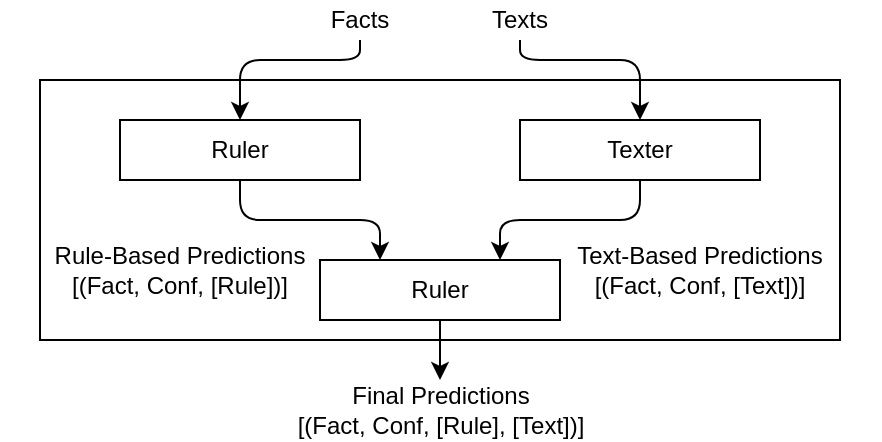 <mxfile version="14.5.1" type="device"><diagram id="lBY13wWBbx8zWiN-QTW2" name="Page-1"><mxGraphModel dx="593" dy="347" grid="1" gridSize="10" guides="1" tooltips="1" connect="1" arrows="1" fold="1" page="1" pageScale="1" pageWidth="850" pageHeight="1100" math="0" shadow="0"><root><mxCell id="0"/><mxCell id="1" parent="0"/><mxCell id="TQGn3RnWPAgzYCLWw4jD-1" value="" style="rounded=0;whiteSpace=wrap;html=1;" vertex="1" parent="1"><mxGeometry x="40" y="200" width="400" height="130" as="geometry"/></mxCell><mxCell id="TQGn3RnWPAgzYCLWw4jD-5" style="edgeStyle=orthogonalEdgeStyle;rounded=1;orthogonalLoop=1;jettySize=auto;html=1;exitX=0.5;exitY=1;exitDx=0;exitDy=0;entryX=0.25;entryY=0;entryDx=0;entryDy=0;" edge="1" parent="1" source="TQGn3RnWPAgzYCLWw4jD-2" target="TQGn3RnWPAgzYCLWw4jD-4"><mxGeometry relative="1" as="geometry"/></mxCell><mxCell id="TQGn3RnWPAgzYCLWw4jD-2" value="&lt;font style=&quot;font-size: 12px;&quot;&gt;Ruler&lt;/font&gt;" style="rounded=0;whiteSpace=wrap;html=1;fontSize=12;" vertex="1" parent="1"><mxGeometry x="80" y="220" width="120" height="30" as="geometry"/></mxCell><mxCell id="TQGn3RnWPAgzYCLWw4jD-6" style="edgeStyle=orthogonalEdgeStyle;rounded=1;orthogonalLoop=1;jettySize=auto;html=1;exitX=0.5;exitY=1;exitDx=0;exitDy=0;entryX=0.75;entryY=0;entryDx=0;entryDy=0;" edge="1" parent="1" source="TQGn3RnWPAgzYCLWw4jD-3" target="TQGn3RnWPAgzYCLWw4jD-4"><mxGeometry relative="1" as="geometry"><Array as="points"><mxPoint x="340" y="270"/><mxPoint x="270" y="270"/></Array></mxGeometry></mxCell><mxCell id="TQGn3RnWPAgzYCLWw4jD-3" value="&lt;font style=&quot;font-size: 12px;&quot;&gt;Texter&lt;/font&gt;" style="rounded=0;whiteSpace=wrap;html=1;fontSize=12;" vertex="1" parent="1"><mxGeometry x="280" y="220" width="120" height="30" as="geometry"/></mxCell><mxCell id="TQGn3RnWPAgzYCLWw4jD-4" value="&lt;font style=&quot;font-size: 12px;&quot;&gt;Ruler&lt;/font&gt;" style="rounded=0;whiteSpace=wrap;html=1;fontSize=12;" vertex="1" parent="1"><mxGeometry x="180" y="290" width="120" height="30" as="geometry"/></mxCell><mxCell id="TQGn3RnWPAgzYCLWw4jD-7" value="" style="endArrow=classic;html=1;entryX=0.5;entryY=0;entryDx=0;entryDy=0;edgeStyle=orthogonalEdgeStyle;" edge="1" parent="1" target="TQGn3RnWPAgzYCLWw4jD-2"><mxGeometry width="50" height="50" relative="1" as="geometry"><mxPoint x="200" y="180" as="sourcePoint"/><mxPoint x="210" y="100" as="targetPoint"/><Array as="points"><mxPoint x="200" y="190"/><mxPoint x="140" y="190"/></Array></mxGeometry></mxCell><mxCell id="TQGn3RnWPAgzYCLWw4jD-8" value="&lt;font style=&quot;font-size: 12px&quot;&gt;Facts&lt;/font&gt;" style="text;html=1;strokeColor=none;fillColor=none;align=center;verticalAlign=middle;whiteSpace=wrap;rounded=0;" vertex="1" parent="1"><mxGeometry x="180" y="160" width="40" height="20" as="geometry"/></mxCell><mxCell id="TQGn3RnWPAgzYCLWw4jD-9" value="&lt;font style=&quot;font-size: 12px&quot;&gt;Texts&lt;/font&gt;" style="text;html=1;strokeColor=none;fillColor=none;align=center;verticalAlign=middle;whiteSpace=wrap;rounded=0;" vertex="1" parent="1"><mxGeometry x="260" y="160" width="40" height="20" as="geometry"/></mxCell><mxCell id="TQGn3RnWPAgzYCLWw4jD-10" value="" style="endArrow=classic;html=1;entryX=0.5;entryY=0;entryDx=0;entryDy=0;edgeStyle=orthogonalEdgeStyle;" edge="1" parent="1" target="TQGn3RnWPAgzYCLWw4jD-3"><mxGeometry width="50" height="50" relative="1" as="geometry"><mxPoint x="280" y="180" as="sourcePoint"/><mxPoint x="340" y="190" as="targetPoint"/><Array as="points"><mxPoint x="280" y="190"/><mxPoint x="340" y="190"/></Array></mxGeometry></mxCell><mxCell id="TQGn3RnWPAgzYCLWw4jD-12" value="" style="endArrow=classic;html=1;exitX=0.5;exitY=1;exitDx=0;exitDy=0;entryX=0.5;entryY=0;entryDx=0;entryDy=0;" edge="1" parent="1" source="TQGn3RnWPAgzYCLWw4jD-4" target="TQGn3RnWPAgzYCLWw4jD-13"><mxGeometry width="50" height="50" relative="1" as="geometry"><mxPoint x="210" y="440" as="sourcePoint"/><mxPoint x="240" y="370" as="targetPoint"/><Array as="points"/></mxGeometry></mxCell><mxCell id="TQGn3RnWPAgzYCLWw4jD-13" value="&lt;font style=&quot;font-size: 12px&quot;&gt;Final Predictions&lt;br&gt;[(Fact, Conf, [Rule], [Text])]&lt;br&gt;&lt;/font&gt;" style="text;html=1;strokeColor=none;fillColor=none;align=center;verticalAlign=middle;whiteSpace=wrap;rounded=0;" vertex="1" parent="1"><mxGeometry x="132.5" y="350" width="215" height="30" as="geometry"/></mxCell><mxCell id="TQGn3RnWPAgzYCLWw4jD-14" value="&lt;font style=&quot;font-size: 12px&quot;&gt;Rule-Based Predictions&lt;br&gt;[(Fact, Conf, [Rule])]&lt;br&gt;&lt;/font&gt;" style="text;html=1;strokeColor=none;fillColor=none;align=center;verticalAlign=middle;whiteSpace=wrap;rounded=0;" vertex="1" parent="1"><mxGeometry x="20" y="280" width="180" height="30" as="geometry"/></mxCell><mxCell id="TQGn3RnWPAgzYCLWw4jD-15" value="&lt;font style=&quot;font-size: 12px&quot;&gt;Text-Based Predictions&lt;br&gt;[(Fact, Conf, [Text])]&lt;br&gt;&lt;/font&gt;" style="text;html=1;strokeColor=none;fillColor=none;align=center;verticalAlign=middle;whiteSpace=wrap;rounded=0;" vertex="1" parent="1"><mxGeometry x="280" y="280" width="180" height="30" as="geometry"/></mxCell></root></mxGraphModel></diagram></mxfile>